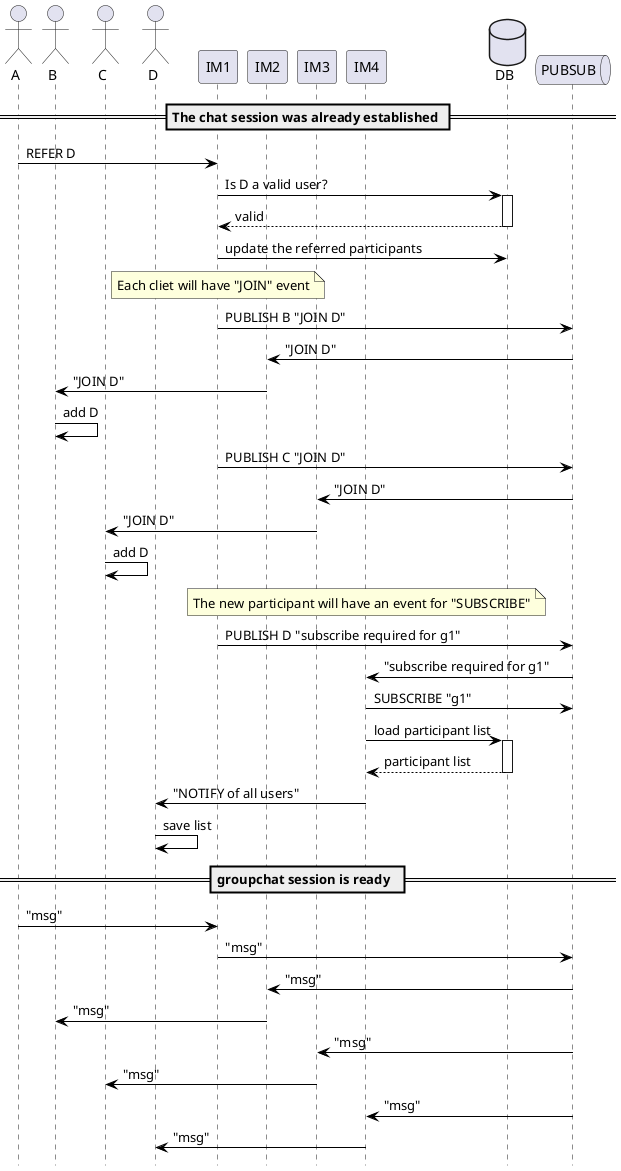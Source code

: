 @startuml callflow
skinparam class {
    BackgroundColor White
    ArrowColor Black
    BorderColor Black
    AttributeIconSize 0
}
'skinparam style strictuml
skinparam stereotypeCBackgroundColor White
skinparam stereotypeIBackgroundColor White
skinparam stereotypeEBackgroundColor White
skinparam stereotypeABackgroundColor White
skinparam linetype ortho

'title "Basic Flow 1-to-1 (PUBSUB))"
hide footbox

actor A
actor B
actor C
actor D

participant IM1
participant IM2
participant IM3
participant IM4

database DB 

queue PUBSUB

== The chat session was already established ==

A -> IM1 : REFER D

IM1 -> DB ++: Is D a valid user?
return valid

IM1 -> DB : update the referred participants

note over IM1
Each cliet will have "JOIN" event
end note

IM1 -> PUBSUB: PUBLISH B "JOIN D"
PUBSUB -> IM2 : "JOIN D"
IM2 -> B : "JOIN D"
B -> B : add D

IM1 -> PUBSUB: PUBLISH C "JOIN D"
PUBSUB -> IM3 : "JOIN D"
IM3 -> C : "JOIN D"
C -> C : add D

Note over IM4
The new participant will have an event for "SUBSCRIBE"
end note

IM1 -> PUBSUB: PUBLISH D "subscribe required for g1"
PUBSUB -> IM4: "subscribe required for g1"
IM4 -> PUBSUB: SUBSCRIBE "g1"
IM4 -> DB++: load participant list
return participant list

IM4 -> D : "NOTIFY of all users"

D -> D: save list

== groupchat session is ready  == 

A -> IM1 : "msg"
IM1 -> PUBSUB: "msg"
PUBSUB -> IM2: "msg"
IM2 -> B: "msg"

PUBSUB -> IM3: "msg"
IM3 -> C : "msg"

PUBSUB -> IM4: "msg"
IM4->D : "msg"

@enduml


